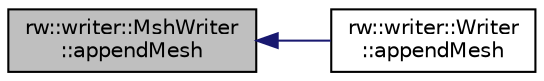 digraph "rw::writer::MshWriter::appendMesh"
{
  edge [fontname="Helvetica",fontsize="10",labelfontname="Helvetica",labelfontsize="10"];
  node [fontname="Helvetica",fontsize="10",shape=record];
  rankdir="LR";
  Node22 [label="rw::writer::MshWriter\l::appendMesh",height=0.2,width=0.4,color="black", fillcolor="grey75", style="filled", fontcolor="black"];
  Node22 -> Node23 [dir="back",color="midnightblue",fontsize="10",style="solid",fontname="Helvetica"];
  Node23 [label="rw::writer::Writer\l::appendMesh",height=0.2,width=0.4,color="black", fillcolor="white", style="filled",URL="$classrw_1_1writer_1_1Writer.html#add5b0f4ec99faab2d2dc09fe2b19c824",tooltip="Writes the mesh data to file. "];
}

